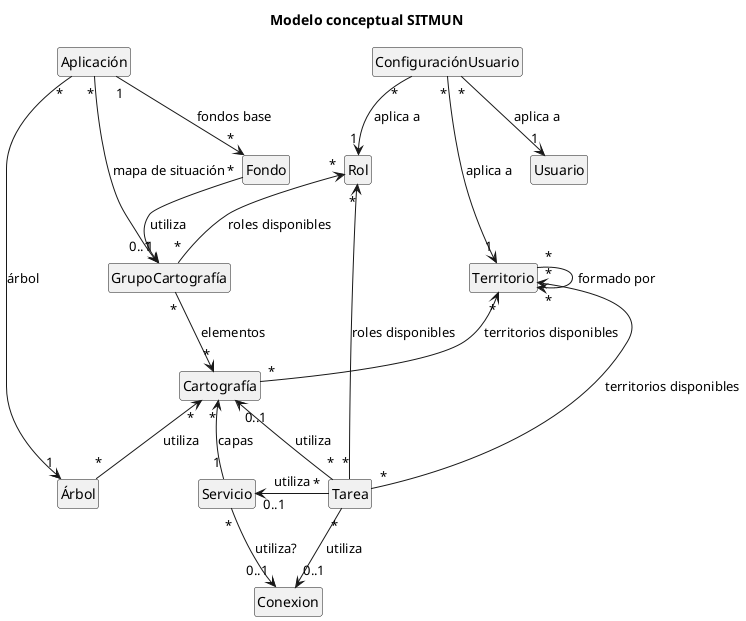 @startuml
title Modelo conceptual SITMUN
skinparam style strictuml
hide methods
hide members

class  Usuario {
  codigo: String
  usuario: String
  password: String  
  apellido: String
  adm: String 
  bloq: String
}

/'
 class Bookmark {
   codigo : String
   nombre : String
   descripcion : String
   extX0: double
   extY0: double
   extX1: double
  extY1: double
}
'/
/'
class Cargo {
  cargo : String
  org : String
  correo : String
  fechaAlta: Date
  fechaCaducidad: Date
}
'/

class Aplicación  {
  codigo : String
  nombre : String
  tipo: String
  visor: String
  titulo: String
  tema: String
  escalas: String
  project: String
  autorefr: String
  fechaAlta: Date
}

class Rol {
  codigo String
  nombre: String
  observaciones: String
}
/'
class ParamAplicación {
   codigo : String
   nombre: String
   valor: String
   tipo: String
 }
'/
class Fondo {
  codigo : String
  nombre: String
  descripcion : String
  fechaAlta: Date
}

class GrupoCartografía {
  codigo : String
  nombre: String
  tipo: String
}

class Árbol {
  codigo : String
  codigoPadre : String
  nombre: String
  tooltip: String
  activo: Boolean
  orden : int
}
/'
class TipoGrupo {
   codigo : String
   nombre: String
 }
'/

class Territorio  {
  codigo : String
  codMunicipio : String
  tipo: String
  nombre: String
  nadmin: String
  direccion: String
  ambito: String
  logo: String
  ext: String
  observaciones: String
  fechaAlta: Date
}
/'
class DisponibilidadCartografía  {
  fechaAlta: Date
}
'/
/'
class DisponibilidadTarea  {
  fechaAlta: Date
}
'/


class Cartografía  {
  codigo : String
  nombre : String
  tipo: String
  capas: String
  activo: Boolean
  orden : int
  transp: Boolean
  queryable: Boolean
  queryAct: Boolean
  queryLay: Boolean
  fechaAlta: Date
}



class Tarea  {
  codigo : String
  nombre : String
  orden : int
  fechaAlta: Date
}

class Servicio  {
  codigo : String
  nombre : String
  url: String
  project: String
  leyenda: String
  infoUrl: String
  fechaAlta: Date
}
/'
class ParamServicio {
   nombre: String
   valor: String
   tipo: String
 }
 '/



class ConfiguraciónUsuario

/'
 class Conexion {
   codigo: String
   nombre: String
   usuario: String
   password: String  
   constring: String
}

class GrupoTarea {
   codigo: String
   nombre: String
 }

class TipoTarea {
   codigo: String
   nombre: String
 }

class ParamTipoTarea {
   codigo: String
   nombre: String
   valor: String
   tipo: String
}

class TareaUI  {
   codigo : String
   nombre : String
   tipo : String
   tooltip : String
   orden : int  
}


class Descarga  {
   codigo : String
   grupo : String
   ext : String
   tipo : String
   path : String
   parent : String
   tabla : String
   campo : String
   join : String  
}

class Localiza  {
   codigo : String
   descripcion : String
   tipo : String
   origen : String
   params : String
   etiq : String
   tipos : String
   formato : String
   sld : String
   urlTransf : String
   fechaAlta: Date  
}

class Consulta  {
   codigo : String
   tipo : String
   consulta : String
   label : String
   filParam: String
   tipos : String
   urlTransf : String
   url : String
   paramtetro : String
   transf : String  
}

class Informe  {
   codigo : String
   tipo : String
   plantilla : String
   urlTransf : String
}
'/


' Bookmark "0..1" -- "*" Usuario : pertenece >
' Bookmark "1" -- "*" Aplicación : pertenece >


Aplicación "*" --> "1" Árbol : árbol 
Aplicación "1" --> "*" Fondo : fondos base 
Aplicación "*" --> "1" GrupoCartografía : mapa de situación
' Aplicación "1" -- "*" ParamAplicación : usa <


Fondo "*" --> "0..1" GrupoCartografía : utiliza 


Rol "*" <-- "*" GrupoCartografía : roles disponibles
Rol "*" <-- "*" Tarea : roles disponibles

Territorio  "*" <-- "*" Tarea : territorios disponibles

Territorio  "*" <-- "*" Cartografía : territorios disponibles

GrupoCartografía "*" --> "*" Cartografía : elementos


'DisponibilidadCartografía "*" -- "1" Cartografía
'DisponibilidadCartografía "*" -- "1" Territorio

ConfiguraciónUsuario "*" --> "1" Usuario: aplica a 
ConfiguraciónUsuario "*" --> "1" Territorio : aplica a 
ConfiguraciónUsuario "*" --> "1" Rol : aplica a


' Cargo "*" --> "1" Usuario : pertenece a 
' Cargo "*" --> "1" Territorio : para un

' Territorio "*" -- "0..1" TipoGrupo : esDeTipo
Territorio "*" --> "*" Territorio : formado por

'DisponibilidadTarea "*" -- "1" Territorio
'DisponibilidadTarea "*" -- "1" Tarea

Cartografía "*" <-- "1" Servicio : capas
Cartografía "0..1" <-- "*" Tarea : utiliza
Cartografía "*" <-- "*" Árbol : utiliza

Servicio "0..1" <-right- "*" Tarea : utiliza
 Servicio "*" --> "0..1" Conexion : utiliza?
' Servicio "1" -- "*" ParamServicio : usa

 Tarea "*" --> "0..1" Conexion : utiliza
' Tarea "*" -- "1" GrupoTarea
' Tarea "*" -- "1" TipoTarea
' TipoTarea "1" -- "*" ParamTipoTarea
' Tarea "*" -- "1" TareaUI

' Tarea <|-down- Descarga 
' Tarea <|-down- Consulta
' Tarea <|-left- Localiza
' Tarea <|-down- Informe

  


@enduml